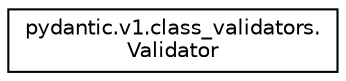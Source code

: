 digraph "Graphical Class Hierarchy"
{
 // LATEX_PDF_SIZE
  edge [fontname="Helvetica",fontsize="10",labelfontname="Helvetica",labelfontsize="10"];
  node [fontname="Helvetica",fontsize="10",shape=record];
  rankdir="LR";
  Node0 [label="pydantic.v1.class_validators.\lValidator",height=0.2,width=0.4,color="black", fillcolor="white", style="filled",URL="$classpydantic_1_1v1_1_1class__validators_1_1Validator.html",tooltip=" "];
}
